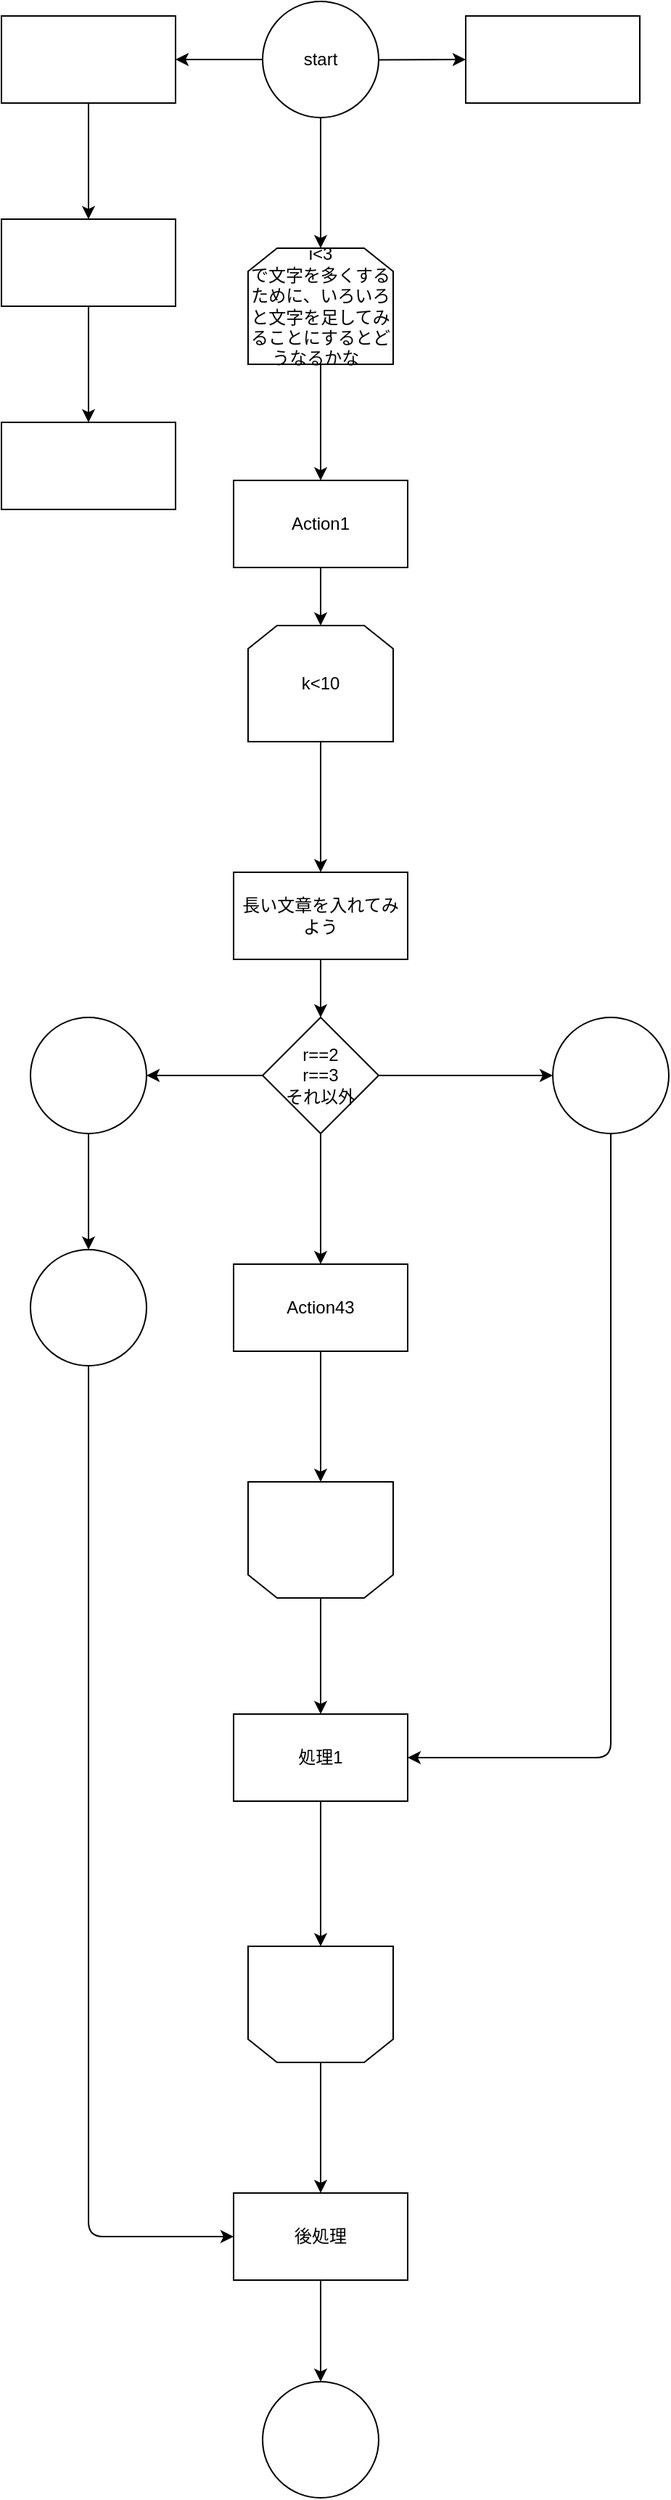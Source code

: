 <mxfile>
    <diagram id="WRcYQVKoDBkuWaGTgO9w" name="Page-1">
        <mxGraphModel dx="663" dy="789" grid="1" gridSize="10" guides="1" tooltips="1" connect="1" arrows="1" fold="1" page="1" pageScale="1" pageWidth="850" pageHeight="1100" math="0" shadow="0">
            <root>
                <mxCell id="0"/>
                <mxCell id="1" parent="0"/>
                <mxCell id="4" value="" style="edgeStyle=none;html=1;entryX=0.5;entryY=0;entryDx=0;entryDy=0;" parent="1" source="2" target="17" edge="1">
                    <mxGeometry relative="1" as="geometry">
                        <mxPoint x="430" y="210" as="targetPoint"/>
                    </mxGeometry>
                </mxCell>
                <mxCell id="10" value="" style="edgeStyle=none;html=1;" parent="1" source="2" target="9" edge="1">
                    <mxGeometry relative="1" as="geometry"/>
                </mxCell>
                <mxCell id="16" value="" style="edgeStyle=none;html=1;" parent="1" source="2" target="15" edge="1">
                    <mxGeometry relative="1" as="geometry"/>
                </mxCell>
                <mxCell id="2" value="start" style="ellipse;whiteSpace=wrap;html=1;aspect=fixed;" parent="1" vertex="1">
                    <mxGeometry x="390" y="40" width="80" height="80" as="geometry"/>
                </mxCell>
                <mxCell id="12" value="" style="edgeStyle=none;html=1;" parent="1" source="9" target="11" edge="1">
                    <mxGeometry relative="1" as="geometry"/>
                </mxCell>
                <mxCell id="9" value="" style="whiteSpace=wrap;html=1;" parent="1" vertex="1">
                    <mxGeometry x="210" y="50" width="120" height="60" as="geometry"/>
                </mxCell>
                <mxCell id="14" value="" style="edgeStyle=none;html=1;" parent="1" source="11" target="13" edge="1">
                    <mxGeometry relative="1" as="geometry"/>
                </mxCell>
                <mxCell id="11" value="" style="whiteSpace=wrap;html=1;" parent="1" vertex="1">
                    <mxGeometry x="210" y="190" width="120" height="60" as="geometry"/>
                </mxCell>
                <mxCell id="13" value="" style="whiteSpace=wrap;html=1;" parent="1" vertex="1">
                    <mxGeometry x="210" y="330" width="120" height="60" as="geometry"/>
                </mxCell>
                <mxCell id="15" value="" style="whiteSpace=wrap;html=1;" parent="1" vertex="1">
                    <mxGeometry x="530" y="50" width="120" height="60" as="geometry"/>
                </mxCell>
                <mxCell id="19" value="" style="edgeStyle=none;html=1;entryX=0.5;entryY=0;entryDx=0;entryDy=0;" parent="1" source="17" target="20" edge="1">
                    <mxGeometry relative="1" as="geometry">
                        <mxPoint x="430" y="380" as="targetPoint"/>
                    </mxGeometry>
                </mxCell>
                <object label="i&amp;lt;3&lt;br&gt;で文字を多くするために、いろいろと文字を足してみることにするとどうなるかな&amp;nbsp;&amp;nbsp;" in-loop="1" id="17">
                    <mxCell style="shape=loopLimit;whiteSpace=wrap;html=1;" parent="1" vertex="1">
                        <mxGeometry x="380" y="210" width="100" height="80" as="geometry"/>
                    </mxCell>
                </object>
                <mxCell id="29" style="edgeStyle=none;html=1;entryX=0.5;entryY=0;entryDx=0;entryDy=0;" parent="1" source="20" target="28" edge="1">
                    <mxGeometry relative="1" as="geometry"/>
                </mxCell>
                <mxCell id="20" value="Action1" style="whiteSpace=wrap;html=1;" parent="1" vertex="1">
                    <mxGeometry x="370" y="370" width="120" height="60" as="geometry"/>
                </mxCell>
                <mxCell id="25" value="" style="edgeStyle=none;html=1;" parent="1" source="22" target="24" edge="1">
                    <mxGeometry relative="1" as="geometry"/>
                </mxCell>
                <object label="" out-loop="1" id="22">
                    <mxCell style="shape=loopLimit;whiteSpace=wrap;html=1;rotation=-180;" parent="1" vertex="1">
                        <mxGeometry x="380" y="1380" width="100" height="80" as="geometry"/>
                    </mxCell>
                </object>
                <mxCell id="27" value="" style="edgeStyle=none;html=1;" parent="1" source="24" target="26" edge="1">
                    <mxGeometry relative="1" as="geometry"/>
                </mxCell>
                <mxCell id="24" value="後処理" style="whiteSpace=wrap;html=1;" parent="1" vertex="1">
                    <mxGeometry x="370" y="1550" width="120" height="60" as="geometry"/>
                </mxCell>
                <mxCell id="26" value="" style="ellipse;whiteSpace=wrap;html=1;" parent="1" vertex="1">
                    <mxGeometry x="390" y="1680" width="80" height="80" as="geometry"/>
                </mxCell>
                <mxCell id="37" value="" style="edgeStyle=none;html=1;" parent="1" source="28" target="36" edge="1">
                    <mxGeometry relative="1" as="geometry"/>
                </mxCell>
                <object label="k&amp;lt;10" in-loop="2" id="28">
                    <mxCell style="shape=loopLimit;whiteSpace=wrap;html=1;" parent="1" vertex="1">
                        <mxGeometry x="380" y="470" width="100" height="80" as="geometry"/>
                    </mxCell>
                </object>
                <mxCell id="46" value="" style="edgeStyle=none;html=1;" parent="1" source="35" target="45" edge="1">
                    <mxGeometry relative="1" as="geometry"/>
                </mxCell>
                <object label="" out-loop="2" id="35">
                    <mxCell style="shape=loopLimit;whiteSpace=wrap;html=1;rotation=-180;" parent="1" vertex="1">
                        <mxGeometry x="380" y="1060" width="100" height="80" as="geometry"/>
                    </mxCell>
                </object>
                <mxCell id="39" style="edgeStyle=none;html=1;entryX=0.5;entryY=0;entryDx=0;entryDy=0;" parent="1" source="36" target="38" edge="1">
                    <mxGeometry relative="1" as="geometry"/>
                </mxCell>
                <mxCell id="36" value="長い文章を入れてみよう" style="whiteSpace=wrap;html=1;" parent="1" vertex="1">
                    <mxGeometry x="370" y="640" width="120" height="60" as="geometry"/>
                </mxCell>
                <mxCell id="43" value="" style="edgeStyle=none;html=1;" parent="1" source="38" target="42" edge="1">
                    <mxGeometry relative="1" as="geometry"/>
                </mxCell>
                <mxCell id="51" style="edgeStyle=elbowEdgeStyle;html=1;entryX=0;entryY=0.5;entryDx=0;entryDy=0;" parent="1" source="38" target="50" edge="1">
                    <mxGeometry relative="1" as="geometry"/>
                </mxCell>
                <mxCell id="54" style="edgeStyle=none;html=1;entryX=1;entryY=0.5;entryDx=0;entryDy=0;" parent="1" source="38" target="53" edge="1">
                    <mxGeometry relative="1" as="geometry"/>
                </mxCell>
                <mxCell id="38" value="r==2&lt;br&gt;r==3&lt;br&gt;それ以外" style="rhombus;whiteSpace=wrap;html=1;" parent="1" vertex="1">
                    <mxGeometry x="390" y="740" width="80" height="80" as="geometry"/>
                </mxCell>
                <mxCell id="44" style="edgeStyle=none;html=1;" parent="1" source="42" target="35" edge="1">
                    <mxGeometry relative="1" as="geometry"/>
                </mxCell>
                <mxCell id="42" value="Action43" style="whiteSpace=wrap;html=1;" parent="1" vertex="1">
                    <mxGeometry x="370" y="910" width="120" height="60" as="geometry"/>
                </mxCell>
                <mxCell id="47" style="edgeStyle=none;html=1;entryX=0.5;entryY=1;entryDx=0;entryDy=0;" parent="1" source="45" target="22" edge="1">
                    <mxGeometry relative="1" as="geometry"/>
                </mxCell>
                <mxCell id="45" value="処理1" style="whiteSpace=wrap;html=1;" parent="1" vertex="1">
                    <mxGeometry x="370" y="1220" width="120" height="60" as="geometry"/>
                </mxCell>
                <mxCell id="52" style="edgeStyle=elbowEdgeStyle;html=1;entryX=1;entryY=0.5;entryDx=0;entryDy=0;strokeColor=default;elbow=vertical;" parent="1" source="50" target="45" edge="1">
                    <mxGeometry relative="1" as="geometry">
                        <Array as="points">
                            <mxPoint x="550" y="1250"/>
                        </Array>
                    </mxGeometry>
                </mxCell>
                <object label="" exit-loop="2" id="50">
                    <mxCell style="ellipse;whiteSpace=wrap;html=1;aspect=fixed;" parent="1" vertex="1">
                        <mxGeometry x="590" y="740" width="80" height="80" as="geometry"/>
                    </mxCell>
                </object>
                <mxCell id="56" value="" style="edgeStyle=none;html=1;" parent="1" source="53" target="55" edge="1">
                    <mxGeometry relative="1" as="geometry"/>
                </mxCell>
                <object label="" exit-loop="2" id="53">
                    <mxCell style="ellipse;whiteSpace=wrap;html=1;aspect=fixed;" parent="1" vertex="1">
                        <mxGeometry x="230" y="740" width="80" height="80" as="geometry"/>
                    </mxCell>
                </object>
                <mxCell id="57" style="edgeStyle=elbowEdgeStyle;html=1;entryX=0;entryY=0.5;entryDx=0;entryDy=0;" parent="1" source="55" target="24" edge="1">
                    <mxGeometry relative="1" as="geometry">
                        <Array as="points">
                            <mxPoint x="270" y="1270"/>
                        </Array>
                    </mxGeometry>
                </mxCell>
                <object label="" exit-loop="1" id="55">
                    <mxCell style="ellipse;whiteSpace=wrap;html=1;aspect=fixed;" parent="1" vertex="1">
                        <mxGeometry x="230" y="900" width="80" height="80" as="geometry"/>
                    </mxCell>
                </object>
            </root>
        </mxGraphModel>
    </diagram>
</mxfile>